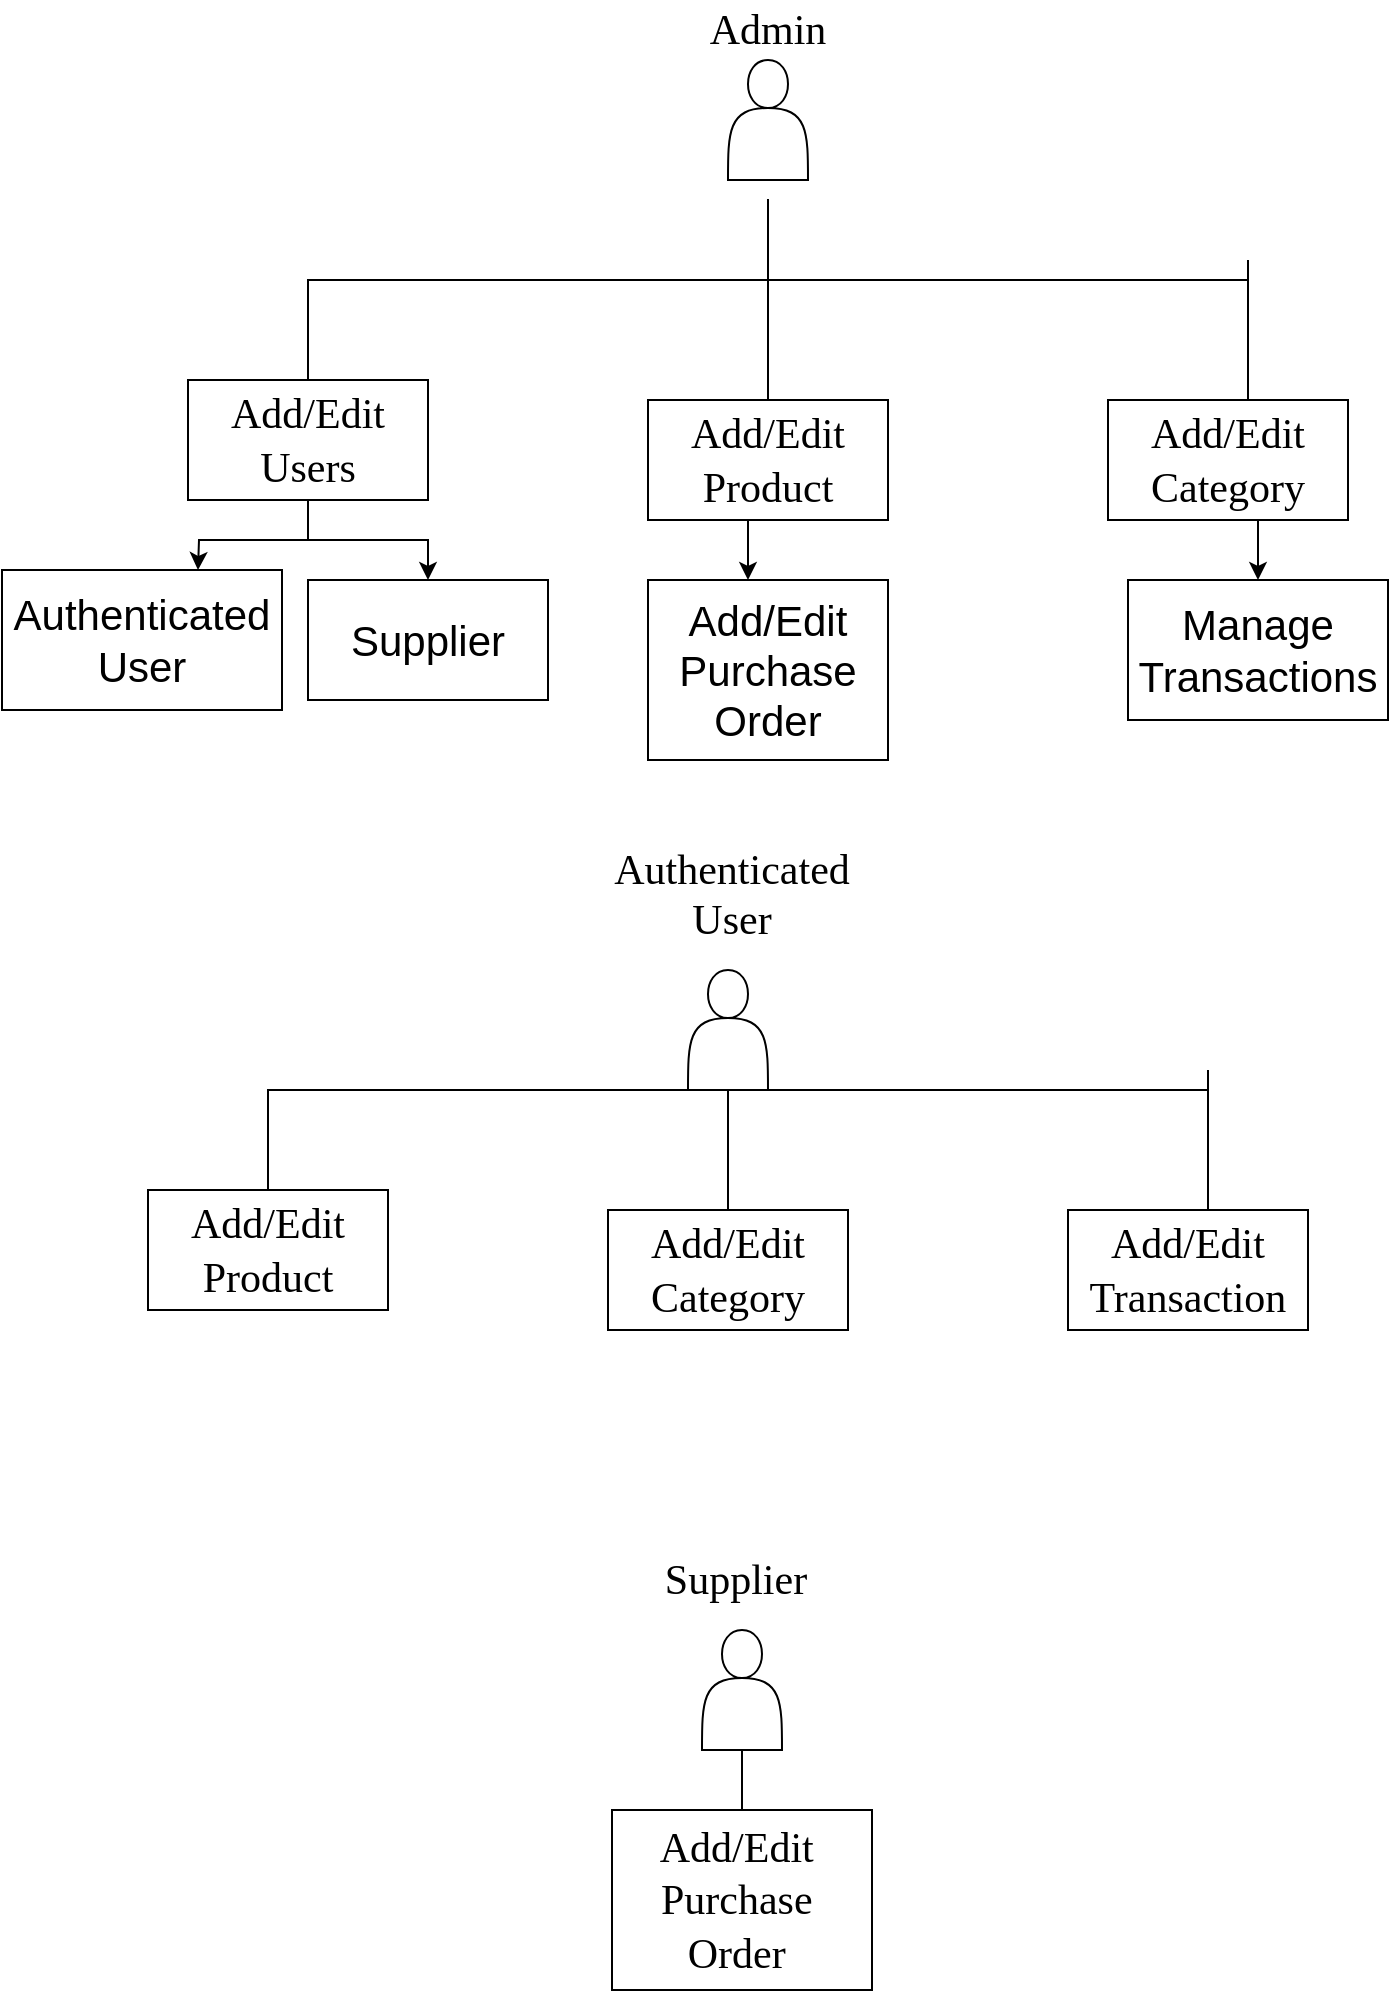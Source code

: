 <mxfile version="24.5.2" type="github">
  <diagram name="Page-1" id="c8P9qUCkjmBHJnfZRfK7">
    <mxGraphModel dx="1173" dy="579" grid="1" gridSize="10" guides="1" tooltips="1" connect="1" arrows="1" fold="1" page="1" pageScale="1" pageWidth="850" pageHeight="1100" math="0" shadow="0">
      <root>
        <mxCell id="0" />
        <mxCell id="1" parent="0" />
        <mxCell id="CGD5ejLyyw30-Fv0ydcv-2" value="" style="shape=actor;whiteSpace=wrap;html=1;" vertex="1" parent="1">
          <mxGeometry x="393" y="35" width="40" height="60" as="geometry" />
        </mxCell>
        <mxCell id="CGD5ejLyyw30-Fv0ydcv-3" value="" style="shape=partialRectangle;whiteSpace=wrap;html=1;top=0;left=0;fillColor=none;" vertex="1" parent="1">
          <mxGeometry x="183" y="105" width="230" height="40" as="geometry" />
        </mxCell>
        <mxCell id="CGD5ejLyyw30-Fv0ydcv-4" value="" style="shape=partialRectangle;whiteSpace=wrap;html=1;top=0;left=0;fillColor=none;direction=east;flipH=1;" vertex="1" parent="1">
          <mxGeometry x="413" y="105" width="240" height="40" as="geometry" />
        </mxCell>
        <mxCell id="CGD5ejLyyw30-Fv0ydcv-6" value="" style="endArrow=none;html=1;rounded=0;" edge="1" parent="1">
          <mxGeometry width="50" height="50" relative="1" as="geometry">
            <mxPoint x="413" y="125" as="sourcePoint" />
            <mxPoint x="413" y="205" as="targetPoint" />
          </mxGeometry>
        </mxCell>
        <mxCell id="CGD5ejLyyw30-Fv0ydcv-7" value="" style="endArrow=none;html=1;rounded=0;" edge="1" parent="1">
          <mxGeometry width="50" height="50" relative="1" as="geometry">
            <mxPoint x="183" y="145" as="sourcePoint" />
            <mxPoint x="183" y="225" as="targetPoint" />
          </mxGeometry>
        </mxCell>
        <mxCell id="CGD5ejLyyw30-Fv0ydcv-8" value="" style="endArrow=none;html=1;rounded=0;" edge="1" parent="1">
          <mxGeometry width="50" height="50" relative="1" as="geometry">
            <mxPoint x="653" y="135" as="sourcePoint" />
            <mxPoint x="653" y="215" as="targetPoint" />
          </mxGeometry>
        </mxCell>
        <mxCell id="CGD5ejLyyw30-Fv0ydcv-36" style="edgeStyle=orthogonalEdgeStyle;rounded=0;orthogonalLoop=1;jettySize=auto;html=1;exitX=0.5;exitY=1;exitDx=0;exitDy=0;entryX=0.75;entryY=0;entryDx=0;entryDy=0;" edge="1" parent="1" source="CGD5ejLyyw30-Fv0ydcv-16">
          <mxGeometry relative="1" as="geometry">
            <mxPoint x="128" y="290" as="targetPoint" />
          </mxGeometry>
        </mxCell>
        <mxCell id="CGD5ejLyyw30-Fv0ydcv-37" style="edgeStyle=orthogonalEdgeStyle;rounded=0;orthogonalLoop=1;jettySize=auto;html=1;exitX=0.5;exitY=1;exitDx=0;exitDy=0;entryX=0.5;entryY=0;entryDx=0;entryDy=0;" edge="1" parent="1" source="CGD5ejLyyw30-Fv0ydcv-16" target="CGD5ejLyyw30-Fv0ydcv-22">
          <mxGeometry relative="1" as="geometry" />
        </mxCell>
        <mxCell id="CGD5ejLyyw30-Fv0ydcv-16" value="&lt;font face=&quot;Times New Roman&quot;&gt;Add/Edit&lt;/font&gt;&lt;div&gt;&lt;font face=&quot;Times New Roman&quot;&gt;Users&lt;/font&gt;&lt;/div&gt;" style="rounded=0;whiteSpace=wrap;html=1;fontSize=21;" vertex="1" parent="1">
          <mxGeometry x="123" y="195" width="120" height="60" as="geometry" />
        </mxCell>
        <mxCell id="CGD5ejLyyw30-Fv0ydcv-28" style="edgeStyle=orthogonalEdgeStyle;rounded=0;orthogonalLoop=1;jettySize=auto;html=1;exitX=0.5;exitY=1;exitDx=0;exitDy=0;entryX=0.25;entryY=0;entryDx=0;entryDy=0;" edge="1" parent="1" source="CGD5ejLyyw30-Fv0ydcv-18">
          <mxGeometry relative="1" as="geometry">
            <mxPoint x="403" y="295" as="targetPoint" />
          </mxGeometry>
        </mxCell>
        <mxCell id="CGD5ejLyyw30-Fv0ydcv-18" value="&lt;font face=&quot;Times New Roman&quot;&gt;Add/Edit&lt;/font&gt;&lt;div&gt;&lt;font face=&quot;MfvcB_Ul_9OpXYYb11lW&quot;&gt;Product&lt;/font&gt;&lt;/div&gt;" style="rounded=0;whiteSpace=wrap;html=1;fontSize=21;" vertex="1" parent="1">
          <mxGeometry x="353" y="205" width="120" height="60" as="geometry" />
        </mxCell>
        <mxCell id="CGD5ejLyyw30-Fv0ydcv-26" style="edgeStyle=orthogonalEdgeStyle;rounded=0;orthogonalLoop=1;jettySize=auto;html=1;exitX=0.5;exitY=1;exitDx=0;exitDy=0;entryX=0.5;entryY=0;entryDx=0;entryDy=0;" edge="1" parent="1" source="CGD5ejLyyw30-Fv0ydcv-19" target="CGD5ejLyyw30-Fv0ydcv-24">
          <mxGeometry relative="1" as="geometry" />
        </mxCell>
        <mxCell id="CGD5ejLyyw30-Fv0ydcv-19" value="&lt;font face=&quot;Times New Roman&quot;&gt;Add/Edit&lt;/font&gt;&lt;div&gt;&lt;font face=&quot;iBDMKqEGsUD5Be-Ob0pg&quot;&gt;Category&lt;/font&gt;&lt;/div&gt;" style="rounded=0;whiteSpace=wrap;html=1;fontSize=21;" vertex="1" parent="1">
          <mxGeometry x="583" y="205" width="120" height="60" as="geometry" />
        </mxCell>
        <mxCell id="CGD5ejLyyw30-Fv0ydcv-20" value="Admin" style="text;html=1;align=center;verticalAlign=middle;whiteSpace=wrap;rounded=0;fontFamily=Times New Roman;fontSize=21;" vertex="1" parent="1">
          <mxGeometry x="383" y="5" width="60" height="30" as="geometry" />
        </mxCell>
        <mxCell id="CGD5ejLyyw30-Fv0ydcv-21" value="Authenticated User" style="rounded=0;whiteSpace=wrap;html=1;fontSize=21;" vertex="1" parent="1">
          <mxGeometry x="30" y="290" width="140" height="70" as="geometry" />
        </mxCell>
        <mxCell id="CGD5ejLyyw30-Fv0ydcv-22" value="Supplier" style="rounded=0;whiteSpace=wrap;html=1;fontSize=21;" vertex="1" parent="1">
          <mxGeometry x="183" y="295" width="120" height="60" as="geometry" />
        </mxCell>
        <mxCell id="CGD5ejLyyw30-Fv0ydcv-23" value="Add/Edit&lt;div&gt;Purchase Order&lt;/div&gt;" style="rounded=0;whiteSpace=wrap;html=1;fontSize=21;" vertex="1" parent="1">
          <mxGeometry x="353" y="295" width="120" height="90" as="geometry" />
        </mxCell>
        <mxCell id="CGD5ejLyyw30-Fv0ydcv-24" value="&lt;span style=&quot;background-color: initial;&quot;&gt;Manage&lt;/span&gt;&lt;div&gt;&lt;span style=&quot;background-color: initial;&quot;&gt;Transactions&lt;/span&gt;&lt;/div&gt;" style="rounded=0;whiteSpace=wrap;html=1;fontSize=21;" vertex="1" parent="1">
          <mxGeometry x="593" y="295" width="130" height="70" as="geometry" />
        </mxCell>
        <mxCell id="CGD5ejLyyw30-Fv0ydcv-53" value="" style="shape=partialRectangle;whiteSpace=wrap;html=1;top=0;left=0;fillColor=none;" vertex="1" parent="1">
          <mxGeometry x="163" y="510" width="230" height="40" as="geometry" />
        </mxCell>
        <mxCell id="CGD5ejLyyw30-Fv0ydcv-54" value="" style="shape=partialRectangle;whiteSpace=wrap;html=1;top=0;left=0;fillColor=none;direction=east;flipH=1;" vertex="1" parent="1">
          <mxGeometry x="393" y="510" width="240" height="40" as="geometry" />
        </mxCell>
        <mxCell id="CGD5ejLyyw30-Fv0ydcv-55" value="" style="endArrow=none;html=1;rounded=0;" edge="1" parent="1">
          <mxGeometry width="50" height="50" relative="1" as="geometry">
            <mxPoint x="393" y="530" as="sourcePoint" />
            <mxPoint x="393" y="610" as="targetPoint" />
          </mxGeometry>
        </mxCell>
        <mxCell id="CGD5ejLyyw30-Fv0ydcv-56" value="" style="endArrow=none;html=1;rounded=0;" edge="1" parent="1">
          <mxGeometry width="50" height="50" relative="1" as="geometry">
            <mxPoint x="163" y="550" as="sourcePoint" />
            <mxPoint x="163" y="630" as="targetPoint" />
          </mxGeometry>
        </mxCell>
        <mxCell id="CGD5ejLyyw30-Fv0ydcv-57" value="" style="endArrow=none;html=1;rounded=0;" edge="1" parent="1">
          <mxGeometry width="50" height="50" relative="1" as="geometry">
            <mxPoint x="633" y="540" as="sourcePoint" />
            <mxPoint x="633" y="620" as="targetPoint" />
          </mxGeometry>
        </mxCell>
        <mxCell id="CGD5ejLyyw30-Fv0ydcv-60" value="&lt;font face=&quot;Times New Roman&quot;&gt;Add/Edit&lt;/font&gt;&lt;div&gt;&lt;font face=&quot;Times New Roman&quot;&gt;Product&lt;/font&gt;&lt;/div&gt;" style="rounded=0;whiteSpace=wrap;html=1;fontSize=21;" vertex="1" parent="1">
          <mxGeometry x="103" y="600" width="120" height="60" as="geometry" />
        </mxCell>
        <mxCell id="CGD5ejLyyw30-Fv0ydcv-62" value="&lt;font face=&quot;Times New Roman&quot;&gt;Add/Edit&lt;/font&gt;&lt;div&gt;&lt;font face=&quot;MfvcB_Ul_9OpXYYb11lW&quot;&gt;Category&lt;/font&gt;&lt;/div&gt;" style="rounded=0;whiteSpace=wrap;html=1;fontSize=21;" vertex="1" parent="1">
          <mxGeometry x="333" y="610" width="120" height="60" as="geometry" />
        </mxCell>
        <mxCell id="CGD5ejLyyw30-Fv0ydcv-64" value="&lt;font face=&quot;Times New Roman&quot;&gt;Add/Edit&lt;/font&gt;&lt;div&gt;&lt;font face=&quot;iBDMKqEGsUD5Be-Ob0pg&quot;&gt;Transaction&lt;/font&gt;&lt;/div&gt;" style="rounded=0;whiteSpace=wrap;html=1;fontSize=21;" vertex="1" parent="1">
          <mxGeometry x="563" y="610" width="120" height="60" as="geometry" />
        </mxCell>
        <mxCell id="CGD5ejLyyw30-Fv0ydcv-68" value="&lt;span style=&quot;font-family: &amp;quot;Times New Roman&amp;quot;; font-size: 21px;&quot;&gt;Authenticated&lt;/span&gt;&lt;br&gt;&lt;div&gt;&lt;span style=&quot;font-family: &amp;quot;Times New Roman&amp;quot;; font-size: 21px; background-color: initial;&quot;&gt;User&lt;/span&gt;&lt;br&gt;&lt;/div&gt;&lt;div&gt;&lt;span style=&quot;font-family: &amp;quot;Times New Roman&amp;quot;; font-size: 21px;&quot;&gt;&lt;br&gt;&lt;/span&gt;&lt;/div&gt;" style="text;html=1;align=center;verticalAlign=middle;whiteSpace=wrap;rounded=0;" vertex="1" parent="1">
          <mxGeometry x="365" y="450" width="60" height="30" as="geometry" />
        </mxCell>
        <mxCell id="CGD5ejLyyw30-Fv0ydcv-70" value="" style="shape=actor;whiteSpace=wrap;html=1;" vertex="1" parent="1">
          <mxGeometry x="373" y="490" width="40" height="60" as="geometry" />
        </mxCell>
        <mxCell id="CGD5ejLyyw30-Fv0ydcv-77" value="" style="endArrow=none;html=1;rounded=0;" edge="1" parent="1">
          <mxGeometry width="50" height="50" relative="1" as="geometry">
            <mxPoint x="400" y="860" as="sourcePoint" />
            <mxPoint x="400" y="940" as="targetPoint" />
          </mxGeometry>
        </mxCell>
        <mxCell id="CGD5ejLyyw30-Fv0ydcv-78" value="&lt;font face=&quot;Times New Roman&quot;&gt;Add/Edit&amp;nbsp;&lt;br&gt;Purchase&amp;nbsp;&lt;br&gt;Order&amp;nbsp;&lt;/font&gt;" style="rounded=0;whiteSpace=wrap;html=1;fontSize=21;" vertex="1" parent="1">
          <mxGeometry x="335" y="910" width="130" height="90" as="geometry" />
        </mxCell>
        <mxCell id="CGD5ejLyyw30-Fv0ydcv-80" value="" style="shape=actor;whiteSpace=wrap;html=1;" vertex="1" parent="1">
          <mxGeometry x="380" y="820" width="40" height="60" as="geometry" />
        </mxCell>
        <mxCell id="CGD5ejLyyw30-Fv0ydcv-85" value="&lt;span style=&quot;font-family: &amp;quot;Times New Roman&amp;quot;; font-size: 21px;&quot;&gt;Supplier&lt;/span&gt;" style="text;html=1;align=center;verticalAlign=middle;whiteSpace=wrap;rounded=0;" vertex="1" parent="1">
          <mxGeometry x="367" y="780" width="60" height="30" as="geometry" />
        </mxCell>
      </root>
    </mxGraphModel>
  </diagram>
</mxfile>
